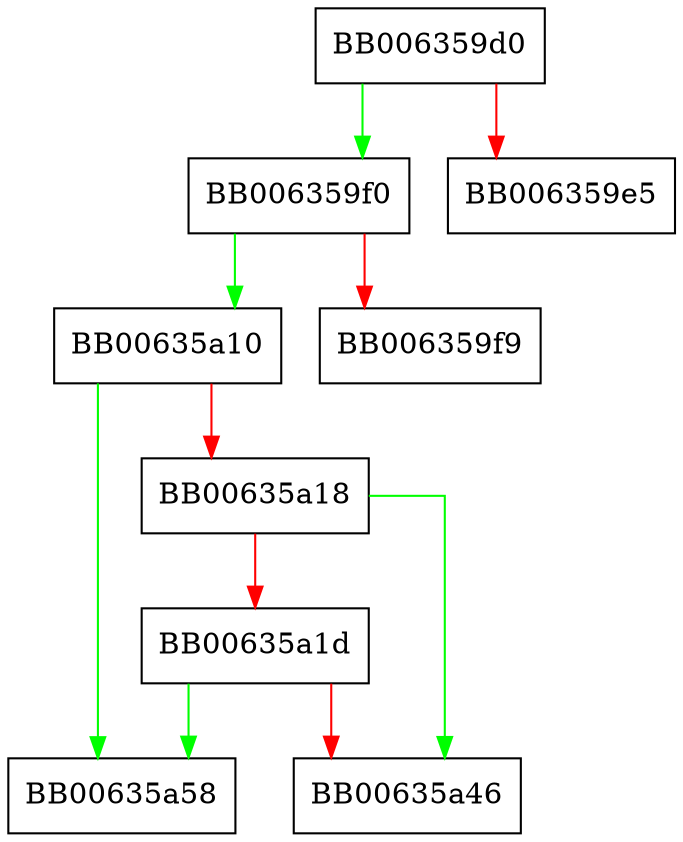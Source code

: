digraph RSA_generate_key_ex {
  node [shape="box"];
  graph [splines=ortho];
  BB006359d0 -> BB006359f0 [color="green"];
  BB006359d0 -> BB006359e5 [color="red"];
  BB006359f0 -> BB00635a10 [color="green"];
  BB006359f0 -> BB006359f9 [color="red"];
  BB00635a10 -> BB00635a58 [color="green"];
  BB00635a10 -> BB00635a18 [color="red"];
  BB00635a18 -> BB00635a46 [color="green"];
  BB00635a18 -> BB00635a1d [color="red"];
  BB00635a1d -> BB00635a58 [color="green"];
  BB00635a1d -> BB00635a46 [color="red"];
}